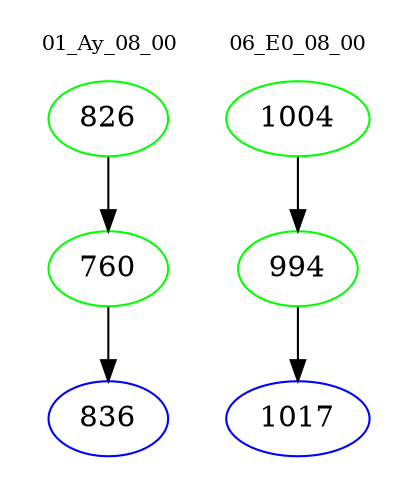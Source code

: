digraph{
subgraph cluster_0 {
color = white
label = "01_Ay_08_00";
fontsize=10;
T0_826 [label="826", color="green"]
T0_826 -> T0_760 [color="black"]
T0_760 [label="760", color="green"]
T0_760 -> T0_836 [color="black"]
T0_836 [label="836", color="blue"]
}
subgraph cluster_1 {
color = white
label = "06_E0_08_00";
fontsize=10;
T1_1004 [label="1004", color="green"]
T1_1004 -> T1_994 [color="black"]
T1_994 [label="994", color="green"]
T1_994 -> T1_1017 [color="black"]
T1_1017 [label="1017", color="blue"]
}
}
